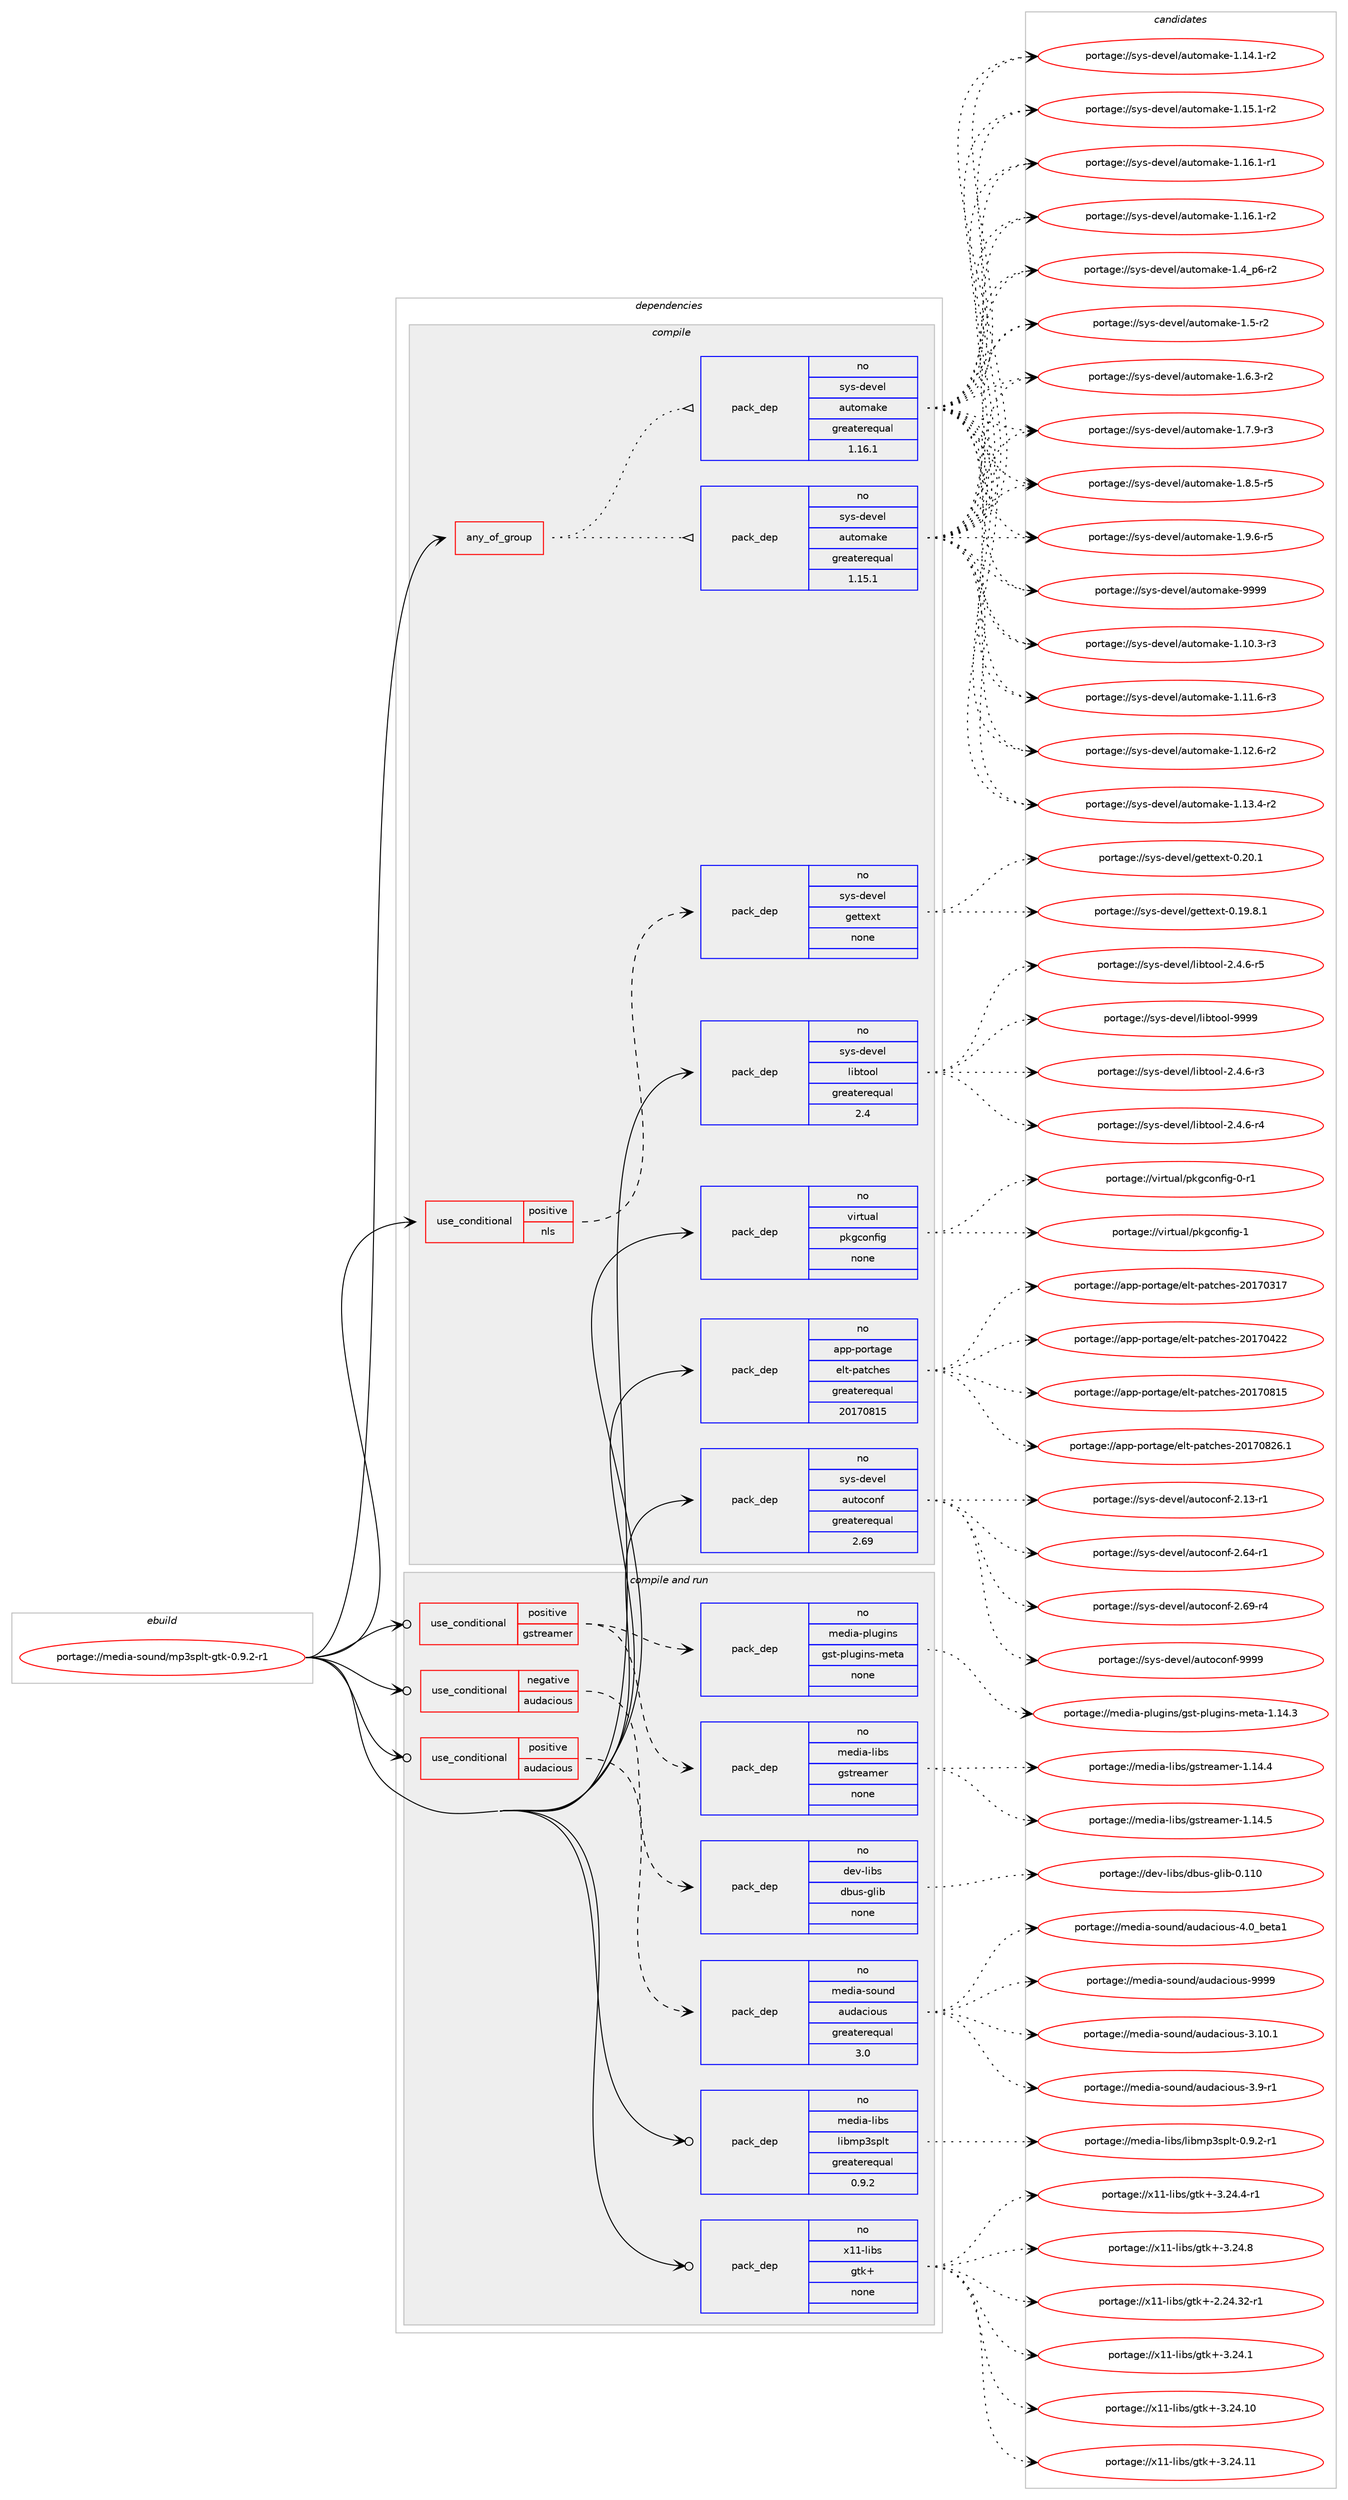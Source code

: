 digraph prolog {

# *************
# Graph options
# *************

newrank=true;
concentrate=true;
compound=true;
graph [rankdir=LR,fontname=Helvetica,fontsize=10,ranksep=1.5];#, ranksep=2.5, nodesep=0.2];
edge  [arrowhead=vee];
node  [fontname=Helvetica,fontsize=10];

# **********
# The ebuild
# **********

subgraph cluster_leftcol {
color=gray;
rank=same;
label=<<i>ebuild</i>>;
id [label="portage://media-sound/mp3splt-gtk-0.9.2-r1", color=red, width=4, href="../media-sound/mp3splt-gtk-0.9.2-r1.svg"];
}

# ****************
# The dependencies
# ****************

subgraph cluster_midcol {
color=gray;
label=<<i>dependencies</i>>;
subgraph cluster_compile {
fillcolor="#eeeeee";
style=filled;
label=<<i>compile</i>>;
subgraph any5333 {
dependency333633 [label=<<TABLE BORDER="0" CELLBORDER="1" CELLSPACING="0" CELLPADDING="4"><TR><TD CELLPADDING="10">any_of_group</TD></TR></TABLE>>, shape=none, color=red];subgraph pack245319 {
dependency333634 [label=<<TABLE BORDER="0" CELLBORDER="1" CELLSPACING="0" CELLPADDING="4" WIDTH="220"><TR><TD ROWSPAN="6" CELLPADDING="30">pack_dep</TD></TR><TR><TD WIDTH="110">no</TD></TR><TR><TD>sys-devel</TD></TR><TR><TD>automake</TD></TR><TR><TD>greaterequal</TD></TR><TR><TD>1.16.1</TD></TR></TABLE>>, shape=none, color=blue];
}
dependency333633:e -> dependency333634:w [weight=20,style="dotted",arrowhead="oinv"];
subgraph pack245320 {
dependency333635 [label=<<TABLE BORDER="0" CELLBORDER="1" CELLSPACING="0" CELLPADDING="4" WIDTH="220"><TR><TD ROWSPAN="6" CELLPADDING="30">pack_dep</TD></TR><TR><TD WIDTH="110">no</TD></TR><TR><TD>sys-devel</TD></TR><TR><TD>automake</TD></TR><TR><TD>greaterequal</TD></TR><TR><TD>1.15.1</TD></TR></TABLE>>, shape=none, color=blue];
}
dependency333633:e -> dependency333635:w [weight=20,style="dotted",arrowhead="oinv"];
}
id:e -> dependency333633:w [weight=20,style="solid",arrowhead="vee"];
subgraph cond82838 {
dependency333636 [label=<<TABLE BORDER="0" CELLBORDER="1" CELLSPACING="0" CELLPADDING="4"><TR><TD ROWSPAN="3" CELLPADDING="10">use_conditional</TD></TR><TR><TD>positive</TD></TR><TR><TD>nls</TD></TR></TABLE>>, shape=none, color=red];
subgraph pack245321 {
dependency333637 [label=<<TABLE BORDER="0" CELLBORDER="1" CELLSPACING="0" CELLPADDING="4" WIDTH="220"><TR><TD ROWSPAN="6" CELLPADDING="30">pack_dep</TD></TR><TR><TD WIDTH="110">no</TD></TR><TR><TD>sys-devel</TD></TR><TR><TD>gettext</TD></TR><TR><TD>none</TD></TR><TR><TD></TD></TR></TABLE>>, shape=none, color=blue];
}
dependency333636:e -> dependency333637:w [weight=20,style="dashed",arrowhead="vee"];
}
id:e -> dependency333636:w [weight=20,style="solid",arrowhead="vee"];
subgraph pack245322 {
dependency333638 [label=<<TABLE BORDER="0" CELLBORDER="1" CELLSPACING="0" CELLPADDING="4" WIDTH="220"><TR><TD ROWSPAN="6" CELLPADDING="30">pack_dep</TD></TR><TR><TD WIDTH="110">no</TD></TR><TR><TD>app-portage</TD></TR><TR><TD>elt-patches</TD></TR><TR><TD>greaterequal</TD></TR><TR><TD>20170815</TD></TR></TABLE>>, shape=none, color=blue];
}
id:e -> dependency333638:w [weight=20,style="solid",arrowhead="vee"];
subgraph pack245323 {
dependency333639 [label=<<TABLE BORDER="0" CELLBORDER="1" CELLSPACING="0" CELLPADDING="4" WIDTH="220"><TR><TD ROWSPAN="6" CELLPADDING="30">pack_dep</TD></TR><TR><TD WIDTH="110">no</TD></TR><TR><TD>sys-devel</TD></TR><TR><TD>autoconf</TD></TR><TR><TD>greaterequal</TD></TR><TR><TD>2.69</TD></TR></TABLE>>, shape=none, color=blue];
}
id:e -> dependency333639:w [weight=20,style="solid",arrowhead="vee"];
subgraph pack245324 {
dependency333640 [label=<<TABLE BORDER="0" CELLBORDER="1" CELLSPACING="0" CELLPADDING="4" WIDTH="220"><TR><TD ROWSPAN="6" CELLPADDING="30">pack_dep</TD></TR><TR><TD WIDTH="110">no</TD></TR><TR><TD>sys-devel</TD></TR><TR><TD>libtool</TD></TR><TR><TD>greaterequal</TD></TR><TR><TD>2.4</TD></TR></TABLE>>, shape=none, color=blue];
}
id:e -> dependency333640:w [weight=20,style="solid",arrowhead="vee"];
subgraph pack245325 {
dependency333641 [label=<<TABLE BORDER="0" CELLBORDER="1" CELLSPACING="0" CELLPADDING="4" WIDTH="220"><TR><TD ROWSPAN="6" CELLPADDING="30">pack_dep</TD></TR><TR><TD WIDTH="110">no</TD></TR><TR><TD>virtual</TD></TR><TR><TD>pkgconfig</TD></TR><TR><TD>none</TD></TR><TR><TD></TD></TR></TABLE>>, shape=none, color=blue];
}
id:e -> dependency333641:w [weight=20,style="solid",arrowhead="vee"];
}
subgraph cluster_compileandrun {
fillcolor="#eeeeee";
style=filled;
label=<<i>compile and run</i>>;
subgraph cond82839 {
dependency333642 [label=<<TABLE BORDER="0" CELLBORDER="1" CELLSPACING="0" CELLPADDING="4"><TR><TD ROWSPAN="3" CELLPADDING="10">use_conditional</TD></TR><TR><TD>negative</TD></TR><TR><TD>audacious</TD></TR></TABLE>>, shape=none, color=red];
subgraph pack245326 {
dependency333643 [label=<<TABLE BORDER="0" CELLBORDER="1" CELLSPACING="0" CELLPADDING="4" WIDTH="220"><TR><TD ROWSPAN="6" CELLPADDING="30">pack_dep</TD></TR><TR><TD WIDTH="110">no</TD></TR><TR><TD>dev-libs</TD></TR><TR><TD>dbus-glib</TD></TR><TR><TD>none</TD></TR><TR><TD></TD></TR></TABLE>>, shape=none, color=blue];
}
dependency333642:e -> dependency333643:w [weight=20,style="dashed",arrowhead="vee"];
}
id:e -> dependency333642:w [weight=20,style="solid",arrowhead="odotvee"];
subgraph cond82840 {
dependency333644 [label=<<TABLE BORDER="0" CELLBORDER="1" CELLSPACING="0" CELLPADDING="4"><TR><TD ROWSPAN="3" CELLPADDING="10">use_conditional</TD></TR><TR><TD>positive</TD></TR><TR><TD>audacious</TD></TR></TABLE>>, shape=none, color=red];
subgraph pack245327 {
dependency333645 [label=<<TABLE BORDER="0" CELLBORDER="1" CELLSPACING="0" CELLPADDING="4" WIDTH="220"><TR><TD ROWSPAN="6" CELLPADDING="30">pack_dep</TD></TR><TR><TD WIDTH="110">no</TD></TR><TR><TD>media-sound</TD></TR><TR><TD>audacious</TD></TR><TR><TD>greaterequal</TD></TR><TR><TD>3.0</TD></TR></TABLE>>, shape=none, color=blue];
}
dependency333644:e -> dependency333645:w [weight=20,style="dashed",arrowhead="vee"];
}
id:e -> dependency333644:w [weight=20,style="solid",arrowhead="odotvee"];
subgraph cond82841 {
dependency333646 [label=<<TABLE BORDER="0" CELLBORDER="1" CELLSPACING="0" CELLPADDING="4"><TR><TD ROWSPAN="3" CELLPADDING="10">use_conditional</TD></TR><TR><TD>positive</TD></TR><TR><TD>gstreamer</TD></TR></TABLE>>, shape=none, color=red];
subgraph pack245328 {
dependency333647 [label=<<TABLE BORDER="0" CELLBORDER="1" CELLSPACING="0" CELLPADDING="4" WIDTH="220"><TR><TD ROWSPAN="6" CELLPADDING="30">pack_dep</TD></TR><TR><TD WIDTH="110">no</TD></TR><TR><TD>media-libs</TD></TR><TR><TD>gstreamer</TD></TR><TR><TD>none</TD></TR><TR><TD></TD></TR></TABLE>>, shape=none, color=blue];
}
dependency333646:e -> dependency333647:w [weight=20,style="dashed",arrowhead="vee"];
subgraph pack245329 {
dependency333648 [label=<<TABLE BORDER="0" CELLBORDER="1" CELLSPACING="0" CELLPADDING="4" WIDTH="220"><TR><TD ROWSPAN="6" CELLPADDING="30">pack_dep</TD></TR><TR><TD WIDTH="110">no</TD></TR><TR><TD>media-plugins</TD></TR><TR><TD>gst-plugins-meta</TD></TR><TR><TD>none</TD></TR><TR><TD></TD></TR></TABLE>>, shape=none, color=blue];
}
dependency333646:e -> dependency333648:w [weight=20,style="dashed",arrowhead="vee"];
}
id:e -> dependency333646:w [weight=20,style="solid",arrowhead="odotvee"];
subgraph pack245330 {
dependency333649 [label=<<TABLE BORDER="0" CELLBORDER="1" CELLSPACING="0" CELLPADDING="4" WIDTH="220"><TR><TD ROWSPAN="6" CELLPADDING="30">pack_dep</TD></TR><TR><TD WIDTH="110">no</TD></TR><TR><TD>media-libs</TD></TR><TR><TD>libmp3splt</TD></TR><TR><TD>greaterequal</TD></TR><TR><TD>0.9.2</TD></TR></TABLE>>, shape=none, color=blue];
}
id:e -> dependency333649:w [weight=20,style="solid",arrowhead="odotvee"];
subgraph pack245331 {
dependency333650 [label=<<TABLE BORDER="0" CELLBORDER="1" CELLSPACING="0" CELLPADDING="4" WIDTH="220"><TR><TD ROWSPAN="6" CELLPADDING="30">pack_dep</TD></TR><TR><TD WIDTH="110">no</TD></TR><TR><TD>x11-libs</TD></TR><TR><TD>gtk+</TD></TR><TR><TD>none</TD></TR><TR><TD></TD></TR></TABLE>>, shape=none, color=blue];
}
id:e -> dependency333650:w [weight=20,style="solid",arrowhead="odotvee"];
}
subgraph cluster_run {
fillcolor="#eeeeee";
style=filled;
label=<<i>run</i>>;
}
}

# **************
# The candidates
# **************

subgraph cluster_choices {
rank=same;
color=gray;
label=<<i>candidates</i>>;

subgraph choice245319 {
color=black;
nodesep=1;
choiceportage11512111545100101118101108479711711611110997107101454946494846514511451 [label="portage://sys-devel/automake-1.10.3-r3", color=red, width=4,href="../sys-devel/automake-1.10.3-r3.svg"];
choiceportage11512111545100101118101108479711711611110997107101454946494946544511451 [label="portage://sys-devel/automake-1.11.6-r3", color=red, width=4,href="../sys-devel/automake-1.11.6-r3.svg"];
choiceportage11512111545100101118101108479711711611110997107101454946495046544511450 [label="portage://sys-devel/automake-1.12.6-r2", color=red, width=4,href="../sys-devel/automake-1.12.6-r2.svg"];
choiceportage11512111545100101118101108479711711611110997107101454946495146524511450 [label="portage://sys-devel/automake-1.13.4-r2", color=red, width=4,href="../sys-devel/automake-1.13.4-r2.svg"];
choiceportage11512111545100101118101108479711711611110997107101454946495246494511450 [label="portage://sys-devel/automake-1.14.1-r2", color=red, width=4,href="../sys-devel/automake-1.14.1-r2.svg"];
choiceportage11512111545100101118101108479711711611110997107101454946495346494511450 [label="portage://sys-devel/automake-1.15.1-r2", color=red, width=4,href="../sys-devel/automake-1.15.1-r2.svg"];
choiceportage11512111545100101118101108479711711611110997107101454946495446494511449 [label="portage://sys-devel/automake-1.16.1-r1", color=red, width=4,href="../sys-devel/automake-1.16.1-r1.svg"];
choiceportage11512111545100101118101108479711711611110997107101454946495446494511450 [label="portage://sys-devel/automake-1.16.1-r2", color=red, width=4,href="../sys-devel/automake-1.16.1-r2.svg"];
choiceportage115121115451001011181011084797117116111109971071014549465295112544511450 [label="portage://sys-devel/automake-1.4_p6-r2", color=red, width=4,href="../sys-devel/automake-1.4_p6-r2.svg"];
choiceportage11512111545100101118101108479711711611110997107101454946534511450 [label="portage://sys-devel/automake-1.5-r2", color=red, width=4,href="../sys-devel/automake-1.5-r2.svg"];
choiceportage115121115451001011181011084797117116111109971071014549465446514511450 [label="portage://sys-devel/automake-1.6.3-r2", color=red, width=4,href="../sys-devel/automake-1.6.3-r2.svg"];
choiceportage115121115451001011181011084797117116111109971071014549465546574511451 [label="portage://sys-devel/automake-1.7.9-r3", color=red, width=4,href="../sys-devel/automake-1.7.9-r3.svg"];
choiceportage115121115451001011181011084797117116111109971071014549465646534511453 [label="portage://sys-devel/automake-1.8.5-r5", color=red, width=4,href="../sys-devel/automake-1.8.5-r5.svg"];
choiceportage115121115451001011181011084797117116111109971071014549465746544511453 [label="portage://sys-devel/automake-1.9.6-r5", color=red, width=4,href="../sys-devel/automake-1.9.6-r5.svg"];
choiceportage115121115451001011181011084797117116111109971071014557575757 [label="portage://sys-devel/automake-9999", color=red, width=4,href="../sys-devel/automake-9999.svg"];
dependency333634:e -> choiceportage11512111545100101118101108479711711611110997107101454946494846514511451:w [style=dotted,weight="100"];
dependency333634:e -> choiceportage11512111545100101118101108479711711611110997107101454946494946544511451:w [style=dotted,weight="100"];
dependency333634:e -> choiceportage11512111545100101118101108479711711611110997107101454946495046544511450:w [style=dotted,weight="100"];
dependency333634:e -> choiceportage11512111545100101118101108479711711611110997107101454946495146524511450:w [style=dotted,weight="100"];
dependency333634:e -> choiceportage11512111545100101118101108479711711611110997107101454946495246494511450:w [style=dotted,weight="100"];
dependency333634:e -> choiceportage11512111545100101118101108479711711611110997107101454946495346494511450:w [style=dotted,weight="100"];
dependency333634:e -> choiceportage11512111545100101118101108479711711611110997107101454946495446494511449:w [style=dotted,weight="100"];
dependency333634:e -> choiceportage11512111545100101118101108479711711611110997107101454946495446494511450:w [style=dotted,weight="100"];
dependency333634:e -> choiceportage115121115451001011181011084797117116111109971071014549465295112544511450:w [style=dotted,weight="100"];
dependency333634:e -> choiceportage11512111545100101118101108479711711611110997107101454946534511450:w [style=dotted,weight="100"];
dependency333634:e -> choiceportage115121115451001011181011084797117116111109971071014549465446514511450:w [style=dotted,weight="100"];
dependency333634:e -> choiceportage115121115451001011181011084797117116111109971071014549465546574511451:w [style=dotted,weight="100"];
dependency333634:e -> choiceportage115121115451001011181011084797117116111109971071014549465646534511453:w [style=dotted,weight="100"];
dependency333634:e -> choiceportage115121115451001011181011084797117116111109971071014549465746544511453:w [style=dotted,weight="100"];
dependency333634:e -> choiceportage115121115451001011181011084797117116111109971071014557575757:w [style=dotted,weight="100"];
}
subgraph choice245320 {
color=black;
nodesep=1;
choiceportage11512111545100101118101108479711711611110997107101454946494846514511451 [label="portage://sys-devel/automake-1.10.3-r3", color=red, width=4,href="../sys-devel/automake-1.10.3-r3.svg"];
choiceportage11512111545100101118101108479711711611110997107101454946494946544511451 [label="portage://sys-devel/automake-1.11.6-r3", color=red, width=4,href="../sys-devel/automake-1.11.6-r3.svg"];
choiceportage11512111545100101118101108479711711611110997107101454946495046544511450 [label="portage://sys-devel/automake-1.12.6-r2", color=red, width=4,href="../sys-devel/automake-1.12.6-r2.svg"];
choiceportage11512111545100101118101108479711711611110997107101454946495146524511450 [label="portage://sys-devel/automake-1.13.4-r2", color=red, width=4,href="../sys-devel/automake-1.13.4-r2.svg"];
choiceportage11512111545100101118101108479711711611110997107101454946495246494511450 [label="portage://sys-devel/automake-1.14.1-r2", color=red, width=4,href="../sys-devel/automake-1.14.1-r2.svg"];
choiceportage11512111545100101118101108479711711611110997107101454946495346494511450 [label="portage://sys-devel/automake-1.15.1-r2", color=red, width=4,href="../sys-devel/automake-1.15.1-r2.svg"];
choiceportage11512111545100101118101108479711711611110997107101454946495446494511449 [label="portage://sys-devel/automake-1.16.1-r1", color=red, width=4,href="../sys-devel/automake-1.16.1-r1.svg"];
choiceportage11512111545100101118101108479711711611110997107101454946495446494511450 [label="portage://sys-devel/automake-1.16.1-r2", color=red, width=4,href="../sys-devel/automake-1.16.1-r2.svg"];
choiceportage115121115451001011181011084797117116111109971071014549465295112544511450 [label="portage://sys-devel/automake-1.4_p6-r2", color=red, width=4,href="../sys-devel/automake-1.4_p6-r2.svg"];
choiceportage11512111545100101118101108479711711611110997107101454946534511450 [label="portage://sys-devel/automake-1.5-r2", color=red, width=4,href="../sys-devel/automake-1.5-r2.svg"];
choiceportage115121115451001011181011084797117116111109971071014549465446514511450 [label="portage://sys-devel/automake-1.6.3-r2", color=red, width=4,href="../sys-devel/automake-1.6.3-r2.svg"];
choiceportage115121115451001011181011084797117116111109971071014549465546574511451 [label="portage://sys-devel/automake-1.7.9-r3", color=red, width=4,href="../sys-devel/automake-1.7.9-r3.svg"];
choiceportage115121115451001011181011084797117116111109971071014549465646534511453 [label="portage://sys-devel/automake-1.8.5-r5", color=red, width=4,href="../sys-devel/automake-1.8.5-r5.svg"];
choiceportage115121115451001011181011084797117116111109971071014549465746544511453 [label="portage://sys-devel/automake-1.9.6-r5", color=red, width=4,href="../sys-devel/automake-1.9.6-r5.svg"];
choiceportage115121115451001011181011084797117116111109971071014557575757 [label="portage://sys-devel/automake-9999", color=red, width=4,href="../sys-devel/automake-9999.svg"];
dependency333635:e -> choiceportage11512111545100101118101108479711711611110997107101454946494846514511451:w [style=dotted,weight="100"];
dependency333635:e -> choiceportage11512111545100101118101108479711711611110997107101454946494946544511451:w [style=dotted,weight="100"];
dependency333635:e -> choiceportage11512111545100101118101108479711711611110997107101454946495046544511450:w [style=dotted,weight="100"];
dependency333635:e -> choiceportage11512111545100101118101108479711711611110997107101454946495146524511450:w [style=dotted,weight="100"];
dependency333635:e -> choiceportage11512111545100101118101108479711711611110997107101454946495246494511450:w [style=dotted,weight="100"];
dependency333635:e -> choiceportage11512111545100101118101108479711711611110997107101454946495346494511450:w [style=dotted,weight="100"];
dependency333635:e -> choiceportage11512111545100101118101108479711711611110997107101454946495446494511449:w [style=dotted,weight="100"];
dependency333635:e -> choiceportage11512111545100101118101108479711711611110997107101454946495446494511450:w [style=dotted,weight="100"];
dependency333635:e -> choiceportage115121115451001011181011084797117116111109971071014549465295112544511450:w [style=dotted,weight="100"];
dependency333635:e -> choiceportage11512111545100101118101108479711711611110997107101454946534511450:w [style=dotted,weight="100"];
dependency333635:e -> choiceportage115121115451001011181011084797117116111109971071014549465446514511450:w [style=dotted,weight="100"];
dependency333635:e -> choiceportage115121115451001011181011084797117116111109971071014549465546574511451:w [style=dotted,weight="100"];
dependency333635:e -> choiceportage115121115451001011181011084797117116111109971071014549465646534511453:w [style=dotted,weight="100"];
dependency333635:e -> choiceportage115121115451001011181011084797117116111109971071014549465746544511453:w [style=dotted,weight="100"];
dependency333635:e -> choiceportage115121115451001011181011084797117116111109971071014557575757:w [style=dotted,weight="100"];
}
subgraph choice245321 {
color=black;
nodesep=1;
choiceportage1151211154510010111810110847103101116116101120116454846495746564649 [label="portage://sys-devel/gettext-0.19.8.1", color=red, width=4,href="../sys-devel/gettext-0.19.8.1.svg"];
choiceportage115121115451001011181011084710310111611610112011645484650484649 [label="portage://sys-devel/gettext-0.20.1", color=red, width=4,href="../sys-devel/gettext-0.20.1.svg"];
dependency333637:e -> choiceportage1151211154510010111810110847103101116116101120116454846495746564649:w [style=dotted,weight="100"];
dependency333637:e -> choiceportage115121115451001011181011084710310111611610112011645484650484649:w [style=dotted,weight="100"];
}
subgraph choice245322 {
color=black;
nodesep=1;
choiceportage97112112451121111141169710310147101108116451129711699104101115455048495548514955 [label="portage://app-portage/elt-patches-20170317", color=red, width=4,href="../app-portage/elt-patches-20170317.svg"];
choiceportage97112112451121111141169710310147101108116451129711699104101115455048495548525050 [label="portage://app-portage/elt-patches-20170422", color=red, width=4,href="../app-portage/elt-patches-20170422.svg"];
choiceportage97112112451121111141169710310147101108116451129711699104101115455048495548564953 [label="portage://app-portage/elt-patches-20170815", color=red, width=4,href="../app-portage/elt-patches-20170815.svg"];
choiceportage971121124511211111411697103101471011081164511297116991041011154550484955485650544649 [label="portage://app-portage/elt-patches-20170826.1", color=red, width=4,href="../app-portage/elt-patches-20170826.1.svg"];
dependency333638:e -> choiceportage97112112451121111141169710310147101108116451129711699104101115455048495548514955:w [style=dotted,weight="100"];
dependency333638:e -> choiceportage97112112451121111141169710310147101108116451129711699104101115455048495548525050:w [style=dotted,weight="100"];
dependency333638:e -> choiceportage97112112451121111141169710310147101108116451129711699104101115455048495548564953:w [style=dotted,weight="100"];
dependency333638:e -> choiceportage971121124511211111411697103101471011081164511297116991041011154550484955485650544649:w [style=dotted,weight="100"];
}
subgraph choice245323 {
color=black;
nodesep=1;
choiceportage1151211154510010111810110847971171161119911111010245504649514511449 [label="portage://sys-devel/autoconf-2.13-r1", color=red, width=4,href="../sys-devel/autoconf-2.13-r1.svg"];
choiceportage1151211154510010111810110847971171161119911111010245504654524511449 [label="portage://sys-devel/autoconf-2.64-r1", color=red, width=4,href="../sys-devel/autoconf-2.64-r1.svg"];
choiceportage1151211154510010111810110847971171161119911111010245504654574511452 [label="portage://sys-devel/autoconf-2.69-r4", color=red, width=4,href="../sys-devel/autoconf-2.69-r4.svg"];
choiceportage115121115451001011181011084797117116111991111101024557575757 [label="portage://sys-devel/autoconf-9999", color=red, width=4,href="../sys-devel/autoconf-9999.svg"];
dependency333639:e -> choiceportage1151211154510010111810110847971171161119911111010245504649514511449:w [style=dotted,weight="100"];
dependency333639:e -> choiceportage1151211154510010111810110847971171161119911111010245504654524511449:w [style=dotted,weight="100"];
dependency333639:e -> choiceportage1151211154510010111810110847971171161119911111010245504654574511452:w [style=dotted,weight="100"];
dependency333639:e -> choiceportage115121115451001011181011084797117116111991111101024557575757:w [style=dotted,weight="100"];
}
subgraph choice245324 {
color=black;
nodesep=1;
choiceportage1151211154510010111810110847108105981161111111084550465246544511451 [label="portage://sys-devel/libtool-2.4.6-r3", color=red, width=4,href="../sys-devel/libtool-2.4.6-r3.svg"];
choiceportage1151211154510010111810110847108105981161111111084550465246544511452 [label="portage://sys-devel/libtool-2.4.6-r4", color=red, width=4,href="../sys-devel/libtool-2.4.6-r4.svg"];
choiceportage1151211154510010111810110847108105981161111111084550465246544511453 [label="portage://sys-devel/libtool-2.4.6-r5", color=red, width=4,href="../sys-devel/libtool-2.4.6-r5.svg"];
choiceportage1151211154510010111810110847108105981161111111084557575757 [label="portage://sys-devel/libtool-9999", color=red, width=4,href="../sys-devel/libtool-9999.svg"];
dependency333640:e -> choiceportage1151211154510010111810110847108105981161111111084550465246544511451:w [style=dotted,weight="100"];
dependency333640:e -> choiceportage1151211154510010111810110847108105981161111111084550465246544511452:w [style=dotted,weight="100"];
dependency333640:e -> choiceportage1151211154510010111810110847108105981161111111084550465246544511453:w [style=dotted,weight="100"];
dependency333640:e -> choiceportage1151211154510010111810110847108105981161111111084557575757:w [style=dotted,weight="100"];
}
subgraph choice245325 {
color=black;
nodesep=1;
choiceportage11810511411611797108471121071039911111010210510345484511449 [label="portage://virtual/pkgconfig-0-r1", color=red, width=4,href="../virtual/pkgconfig-0-r1.svg"];
choiceportage1181051141161179710847112107103991111101021051034549 [label="portage://virtual/pkgconfig-1", color=red, width=4,href="../virtual/pkgconfig-1.svg"];
dependency333641:e -> choiceportage11810511411611797108471121071039911111010210510345484511449:w [style=dotted,weight="100"];
dependency333641:e -> choiceportage1181051141161179710847112107103991111101021051034549:w [style=dotted,weight="100"];
}
subgraph choice245326 {
color=black;
nodesep=1;
choiceportage100101118451081059811547100981171154510310810598454846494948 [label="portage://dev-libs/dbus-glib-0.110", color=red, width=4,href="../dev-libs/dbus-glib-0.110.svg"];
dependency333643:e -> choiceportage100101118451081059811547100981171154510310810598454846494948:w [style=dotted,weight="100"];
}
subgraph choice245327 {
color=black;
nodesep=1;
choiceportage10910110010597451151111171101004797117100979910511111711545514649484649 [label="portage://media-sound/audacious-3.10.1", color=red, width=4,href="../media-sound/audacious-3.10.1.svg"];
choiceportage109101100105974511511111711010047971171009799105111117115455146574511449 [label="portage://media-sound/audacious-3.9-r1", color=red, width=4,href="../media-sound/audacious-3.9-r1.svg"];
choiceportage1091011001059745115111117110100479711710097991051111171154552464895981011169749 [label="portage://media-sound/audacious-4.0_beta1", color=red, width=4,href="../media-sound/audacious-4.0_beta1.svg"];
choiceportage1091011001059745115111117110100479711710097991051111171154557575757 [label="portage://media-sound/audacious-9999", color=red, width=4,href="../media-sound/audacious-9999.svg"];
dependency333645:e -> choiceportage10910110010597451151111171101004797117100979910511111711545514649484649:w [style=dotted,weight="100"];
dependency333645:e -> choiceportage109101100105974511511111711010047971171009799105111117115455146574511449:w [style=dotted,weight="100"];
dependency333645:e -> choiceportage1091011001059745115111117110100479711710097991051111171154552464895981011169749:w [style=dotted,weight="100"];
dependency333645:e -> choiceportage1091011001059745115111117110100479711710097991051111171154557575757:w [style=dotted,weight="100"];
}
subgraph choice245328 {
color=black;
nodesep=1;
choiceportage109101100105974510810598115471031151161141019710910111445494649524652 [label="portage://media-libs/gstreamer-1.14.4", color=red, width=4,href="../media-libs/gstreamer-1.14.4.svg"];
choiceportage109101100105974510810598115471031151161141019710910111445494649524653 [label="portage://media-libs/gstreamer-1.14.5", color=red, width=4,href="../media-libs/gstreamer-1.14.5.svg"];
dependency333647:e -> choiceportage109101100105974510810598115471031151161141019710910111445494649524652:w [style=dotted,weight="100"];
dependency333647:e -> choiceportage109101100105974510810598115471031151161141019710910111445494649524653:w [style=dotted,weight="100"];
}
subgraph choice245329 {
color=black;
nodesep=1;
choiceportage10910110010597451121081171031051101154710311511645112108117103105110115451091011169745494649524651 [label="portage://media-plugins/gst-plugins-meta-1.14.3", color=red, width=4,href="../media-plugins/gst-plugins-meta-1.14.3.svg"];
dependency333648:e -> choiceportage10910110010597451121081171031051101154710311511645112108117103105110115451091011169745494649524651:w [style=dotted,weight="100"];
}
subgraph choice245330 {
color=black;
nodesep=1;
choiceportage1091011001059745108105981154710810598109112511151121081164548465746504511449 [label="portage://media-libs/libmp3splt-0.9.2-r1", color=red, width=4,href="../media-libs/libmp3splt-0.9.2-r1.svg"];
dependency333649:e -> choiceportage1091011001059745108105981154710810598109112511151121081164548465746504511449:w [style=dotted,weight="100"];
}
subgraph choice245331 {
color=black;
nodesep=1;
choiceportage12049494510810598115471031161074345504650524651504511449 [label="portage://x11-libs/gtk+-2.24.32-r1", color=red, width=4,href="../x11-libs/gtk+-2.24.32-r1.svg"];
choiceportage12049494510810598115471031161074345514650524649 [label="portage://x11-libs/gtk+-3.24.1", color=red, width=4,href="../x11-libs/gtk+-3.24.1.svg"];
choiceportage1204949451081059811547103116107434551465052464948 [label="portage://x11-libs/gtk+-3.24.10", color=red, width=4,href="../x11-libs/gtk+-3.24.10.svg"];
choiceportage1204949451081059811547103116107434551465052464949 [label="portage://x11-libs/gtk+-3.24.11", color=red, width=4,href="../x11-libs/gtk+-3.24.11.svg"];
choiceportage120494945108105981154710311610743455146505246524511449 [label="portage://x11-libs/gtk+-3.24.4-r1", color=red, width=4,href="../x11-libs/gtk+-3.24.4-r1.svg"];
choiceportage12049494510810598115471031161074345514650524656 [label="portage://x11-libs/gtk+-3.24.8", color=red, width=4,href="../x11-libs/gtk+-3.24.8.svg"];
dependency333650:e -> choiceportage12049494510810598115471031161074345504650524651504511449:w [style=dotted,weight="100"];
dependency333650:e -> choiceportage12049494510810598115471031161074345514650524649:w [style=dotted,weight="100"];
dependency333650:e -> choiceportage1204949451081059811547103116107434551465052464948:w [style=dotted,weight="100"];
dependency333650:e -> choiceportage1204949451081059811547103116107434551465052464949:w [style=dotted,weight="100"];
dependency333650:e -> choiceportage120494945108105981154710311610743455146505246524511449:w [style=dotted,weight="100"];
dependency333650:e -> choiceportage12049494510810598115471031161074345514650524656:w [style=dotted,weight="100"];
}
}

}
